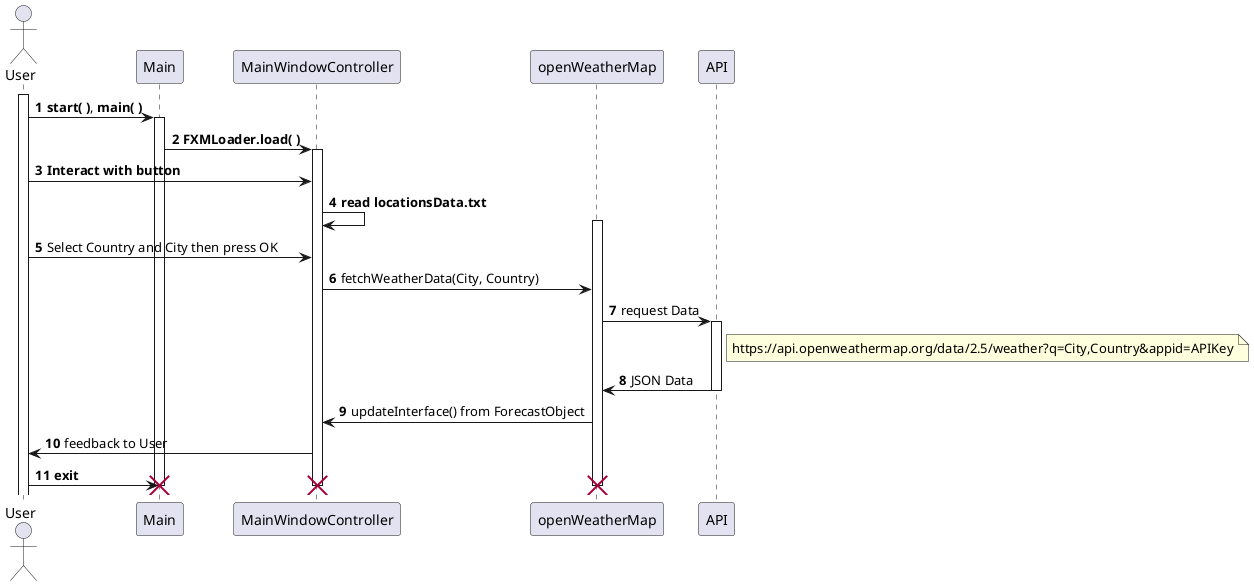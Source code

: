 @startuml
'https://plantuml.com/sequence-diagram

autonumber

actor       User       as Foo1
activate Foo1

Foo1 -> Main: **start( )**, **main( )**
activate Main

Main -> MainWindowController: **FXMLoader.load( )**
activate MainWindowController

Foo1 -> MainWindowController: **Interact with button**
MainWindowController -> MainWindowController: **read locationsData.txt**
activate openWeatherMap
Foo1 -> MainWindowController: Select Country and City then press OK

MainWindowController -> openWeatherMap: fetchWeatherData(City, Country)

openWeatherMap -> API: request Data
note right API: https://api.openweathermap.org/data/2.5/weather?q=City,Country&appid=APIKey
activate API
API->openWeatherMap: JSON Data
deactivate API

openWeatherMap -> MainWindowController: updateInterface() from ForecastObject
MainWindowController -> Foo1: feedback to User

Foo1 -> Main:  **exit**
destroy openWeatherMap
destroy MainWindowController
destroy Main

@enduml